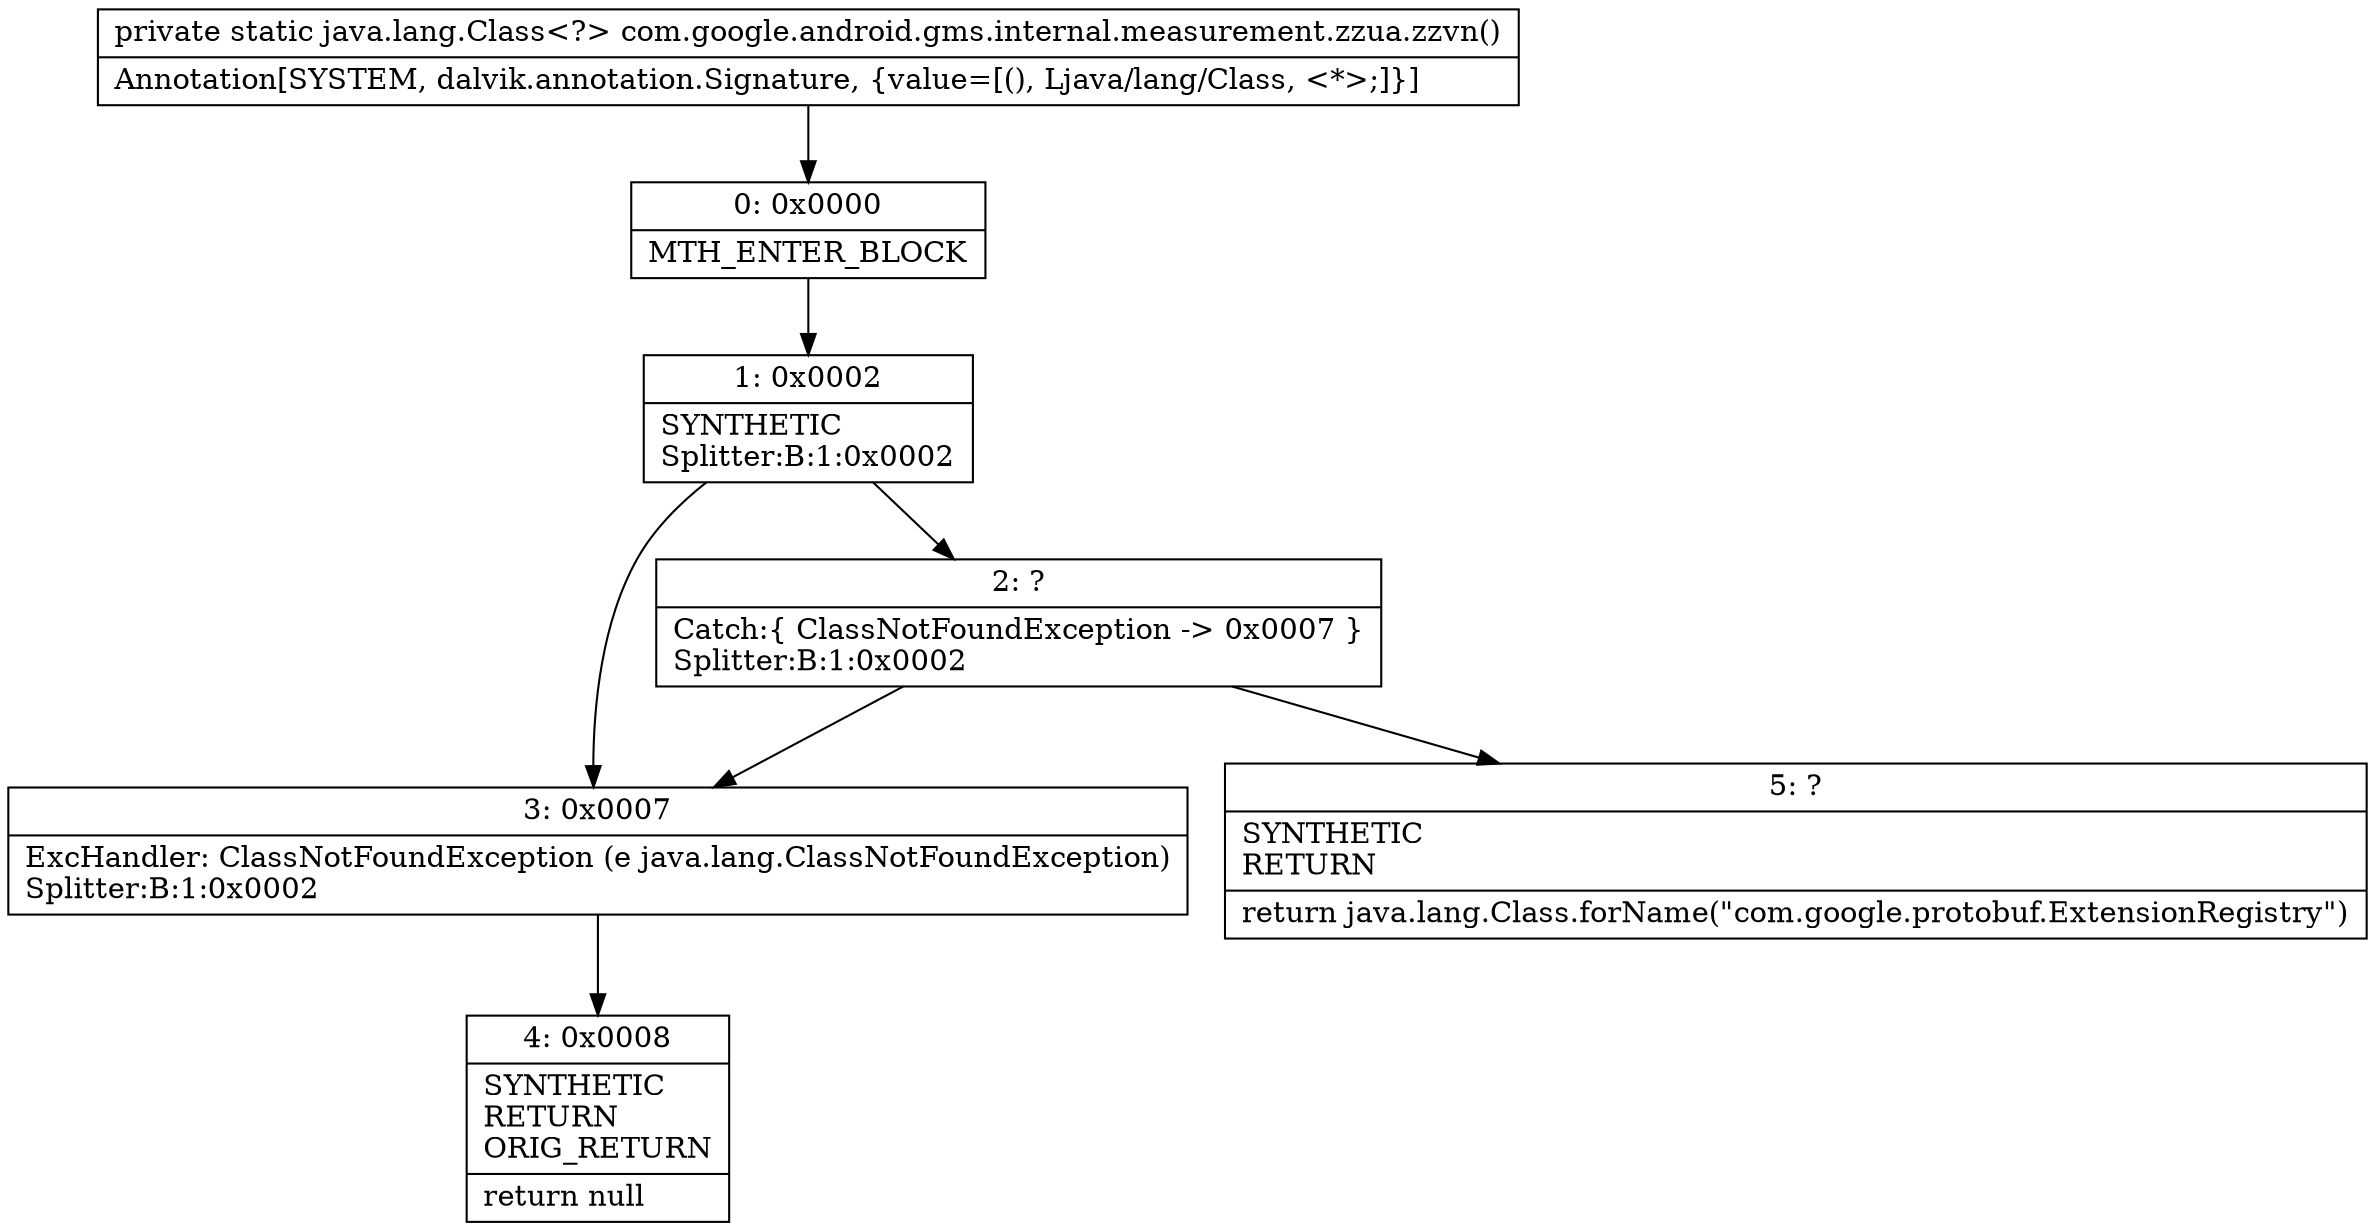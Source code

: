 digraph "CFG forcom.google.android.gms.internal.measurement.zzua.zzvn()Ljava\/lang\/Class;" {
Node_0 [shape=record,label="{0\:\ 0x0000|MTH_ENTER_BLOCK\l}"];
Node_1 [shape=record,label="{1\:\ 0x0002|SYNTHETIC\lSplitter:B:1:0x0002\l}"];
Node_2 [shape=record,label="{2\:\ ?|Catch:\{ ClassNotFoundException \-\> 0x0007 \}\lSplitter:B:1:0x0002\l}"];
Node_3 [shape=record,label="{3\:\ 0x0007|ExcHandler: ClassNotFoundException (e java.lang.ClassNotFoundException)\lSplitter:B:1:0x0002\l}"];
Node_4 [shape=record,label="{4\:\ 0x0008|SYNTHETIC\lRETURN\lORIG_RETURN\l|return null\l}"];
Node_5 [shape=record,label="{5\:\ ?|SYNTHETIC\lRETURN\l|return java.lang.Class.forName(\"com.google.protobuf.ExtensionRegistry\")\l}"];
MethodNode[shape=record,label="{private static java.lang.Class\<?\> com.google.android.gms.internal.measurement.zzua.zzvn()  | Annotation[SYSTEM, dalvik.annotation.Signature, \{value=[(), Ljava\/lang\/Class, \<*\>;]\}]\l}"];
MethodNode -> Node_0;
Node_0 -> Node_1;
Node_1 -> Node_2;
Node_1 -> Node_3;
Node_2 -> Node_3;
Node_2 -> Node_5;
Node_3 -> Node_4;
}

